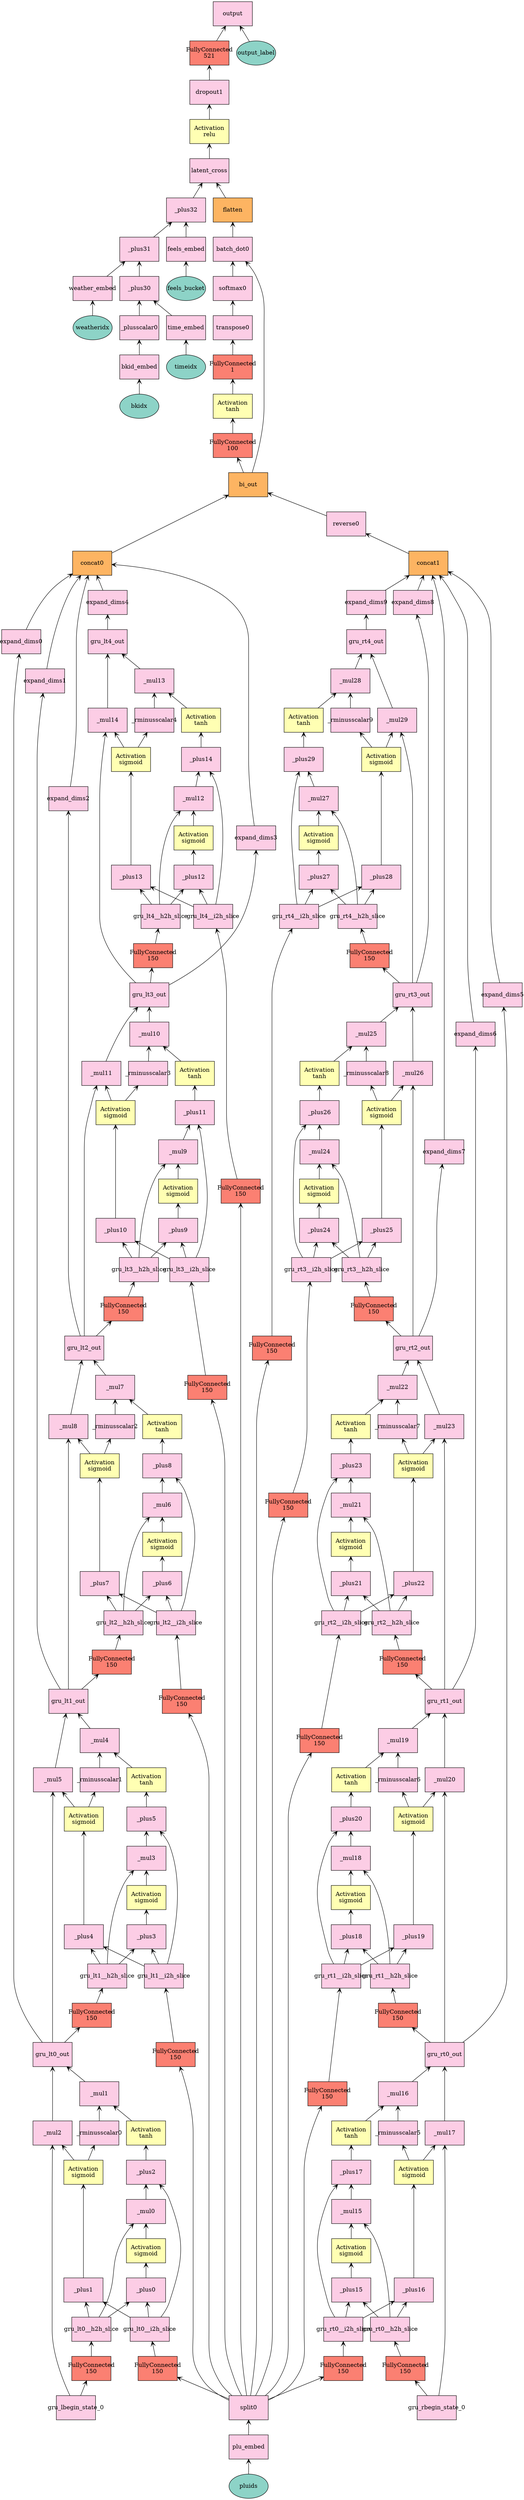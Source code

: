digraph bi_self_atteion_rec {
	bkidx [label=bkidx fillcolor="#8dd3c7" fixedsize=true height=0.8034 shape=oval style=filled width=1.3]
	bkid_embed [label=bkid_embed fillcolor="#fccde5" fixedsize=true height=0.8034 shape=box style=filled width=1.3]
	_plusscalar0 [label=_plusscalar0 fillcolor="#fccde5" fixedsize=true height=0.8034 shape=box style=filled width=1.3]
	timeidx [label=timeidx fillcolor="#8dd3c7" fixedsize=true height=0.8034 shape=oval style=filled width=1.3]
	time_embed [label=time_embed fillcolor="#fccde5" fixedsize=true height=0.8034 shape=box style=filled width=1.3]
	_plus30 [label=_plus30 fillcolor="#fccde5" fixedsize=true height=0.8034 shape=box style=filled width=1.3]
	weatheridx [label=weatheridx fillcolor="#8dd3c7" fixedsize=true height=0.8034 shape=oval style=filled width=1.3]
	weather_embed [label=weather_embed fillcolor="#fccde5" fixedsize=true height=0.8034 shape=box style=filled width=1.3]
	_plus31 [label=_plus31 fillcolor="#fccde5" fixedsize=true height=0.8034 shape=box style=filled width=1.3]
	feels_bucket [label=feels_bucket fillcolor="#8dd3c7" fixedsize=true height=0.8034 shape=oval style=filled width=1.3]
	feels_embed [label=feels_embed fillcolor="#fccde5" fixedsize=true height=0.8034 shape=box style=filled width=1.3]
	_plus32 [label=_plus32 fillcolor="#fccde5" fixedsize=true height=0.8034 shape=box style=filled width=1.3]
	pluids [label=pluids fillcolor="#8dd3c7" fixedsize=true height=0.8034 shape=oval style=filled width=1.3]
	plu_embed [label=plu_embed fillcolor="#fccde5" fixedsize=true height=0.8034 shape=box style=filled width=1.3]
	split0 [label=split0 fillcolor="#fccde5" fixedsize=true height=0.8034 shape=box style=filled width=1.3]
	gru_lt0__i2h [label="FullyConnected
150" fillcolor="#fb8072" fixedsize=true height=0.8034 shape=box style=filled width=1.3]
	gru_lt0__i2h_slice [label=gru_lt0__i2h_slice fillcolor="#fccde5" fixedsize=true height=0.8034 shape=box style=filled width=1.3]
	gru_lbegin_state_0 [label=gru_lbegin_state_0 fillcolor="#fccde5" fixedsize=true height=0.8034 shape=box style=filled width=1.3]
	gru_lt0__h2h [label="FullyConnected
150" fillcolor="#fb8072" fixedsize=true height=0.8034 shape=box style=filled width=1.3]
	gru_lt0__h2h_slice [label=gru_lt0__h2h_slice fillcolor="#fccde5" fixedsize=true height=0.8034 shape=box style=filled width=1.3]
	_plus1 [label=_plus1 fillcolor="#fccde5" fixedsize=true height=0.8034 shape=box style=filled width=1.3]
	gru_lt0__z_act [label="Activation
sigmoid" fillcolor="#ffffb3" fixedsize=true height=0.8034 shape=box style=filled width=1.3]
	_rminusscalar0 [label=_rminusscalar0 fillcolor="#fccde5" fixedsize=true height=0.8034 shape=box style=filled width=1.3]
	_plus0 [label=_plus0 fillcolor="#fccde5" fixedsize=true height=0.8034 shape=box style=filled width=1.3]
	gru_lt0__r_act [label="Activation
sigmoid" fillcolor="#ffffb3" fixedsize=true height=0.8034 shape=box style=filled width=1.3]
	_mul0 [label=_mul0 fillcolor="#fccde5" fixedsize=true height=0.8034 shape=box style=filled width=1.3]
	_plus2 [label=_plus2 fillcolor="#fccde5" fixedsize=true height=0.8034 shape=box style=filled width=1.3]
	gru_lt0__h_act [label="Activation
tanh" fillcolor="#ffffb3" fixedsize=true height=0.8034 shape=box style=filled width=1.3]
	_mul1 [label=_mul1 fillcolor="#fccde5" fixedsize=true height=0.8034 shape=box style=filled width=1.3]
	_mul2 [label=_mul2 fillcolor="#fccde5" fixedsize=true height=0.8034 shape=box style=filled width=1.3]
	gru_lt0_out [label=gru_lt0_out fillcolor="#fccde5" fixedsize=true height=0.8034 shape=box style=filled width=1.3]
	expand_dims0 [label=expand_dims0 fillcolor="#fccde5" fixedsize=true height=0.8034 shape=box style=filled width=1.3]
	gru_lt1__i2h [label="FullyConnected
150" fillcolor="#fb8072" fixedsize=true height=0.8034 shape=box style=filled width=1.3]
	gru_lt1__i2h_slice [label=gru_lt1__i2h_slice fillcolor="#fccde5" fixedsize=true height=0.8034 shape=box style=filled width=1.3]
	gru_lt1__h2h [label="FullyConnected
150" fillcolor="#fb8072" fixedsize=true height=0.8034 shape=box style=filled width=1.3]
	gru_lt1__h2h_slice [label=gru_lt1__h2h_slice fillcolor="#fccde5" fixedsize=true height=0.8034 shape=box style=filled width=1.3]
	_plus4 [label=_plus4 fillcolor="#fccde5" fixedsize=true height=0.8034 shape=box style=filled width=1.3]
	gru_lt1__z_act [label="Activation
sigmoid" fillcolor="#ffffb3" fixedsize=true height=0.8034 shape=box style=filled width=1.3]
	_rminusscalar1 [label=_rminusscalar1 fillcolor="#fccde5" fixedsize=true height=0.8034 shape=box style=filled width=1.3]
	_plus3 [label=_plus3 fillcolor="#fccde5" fixedsize=true height=0.8034 shape=box style=filled width=1.3]
	gru_lt1__r_act [label="Activation
sigmoid" fillcolor="#ffffb3" fixedsize=true height=0.8034 shape=box style=filled width=1.3]
	_mul3 [label=_mul3 fillcolor="#fccde5" fixedsize=true height=0.8034 shape=box style=filled width=1.3]
	_plus5 [label=_plus5 fillcolor="#fccde5" fixedsize=true height=0.8034 shape=box style=filled width=1.3]
	gru_lt1__h_act [label="Activation
tanh" fillcolor="#ffffb3" fixedsize=true height=0.8034 shape=box style=filled width=1.3]
	_mul4 [label=_mul4 fillcolor="#fccde5" fixedsize=true height=0.8034 shape=box style=filled width=1.3]
	_mul5 [label=_mul5 fillcolor="#fccde5" fixedsize=true height=0.8034 shape=box style=filled width=1.3]
	gru_lt1_out [label=gru_lt1_out fillcolor="#fccde5" fixedsize=true height=0.8034 shape=box style=filled width=1.3]
	expand_dims1 [label=expand_dims1 fillcolor="#fccde5" fixedsize=true height=0.8034 shape=box style=filled width=1.3]
	gru_lt2__i2h [label="FullyConnected
150" fillcolor="#fb8072" fixedsize=true height=0.8034 shape=box style=filled width=1.3]
	gru_lt2__i2h_slice [label=gru_lt2__i2h_slice fillcolor="#fccde5" fixedsize=true height=0.8034 shape=box style=filled width=1.3]
	gru_lt2__h2h [label="FullyConnected
150" fillcolor="#fb8072" fixedsize=true height=0.8034 shape=box style=filled width=1.3]
	gru_lt2__h2h_slice [label=gru_lt2__h2h_slice fillcolor="#fccde5" fixedsize=true height=0.8034 shape=box style=filled width=1.3]
	_plus7 [label=_plus7 fillcolor="#fccde5" fixedsize=true height=0.8034 shape=box style=filled width=1.3]
	gru_lt2__z_act [label="Activation
sigmoid" fillcolor="#ffffb3" fixedsize=true height=0.8034 shape=box style=filled width=1.3]
	_rminusscalar2 [label=_rminusscalar2 fillcolor="#fccde5" fixedsize=true height=0.8034 shape=box style=filled width=1.3]
	_plus6 [label=_plus6 fillcolor="#fccde5" fixedsize=true height=0.8034 shape=box style=filled width=1.3]
	gru_lt2__r_act [label="Activation
sigmoid" fillcolor="#ffffb3" fixedsize=true height=0.8034 shape=box style=filled width=1.3]
	_mul6 [label=_mul6 fillcolor="#fccde5" fixedsize=true height=0.8034 shape=box style=filled width=1.3]
	_plus8 [label=_plus8 fillcolor="#fccde5" fixedsize=true height=0.8034 shape=box style=filled width=1.3]
	gru_lt2__h_act [label="Activation
tanh" fillcolor="#ffffb3" fixedsize=true height=0.8034 shape=box style=filled width=1.3]
	_mul7 [label=_mul7 fillcolor="#fccde5" fixedsize=true height=0.8034 shape=box style=filled width=1.3]
	_mul8 [label=_mul8 fillcolor="#fccde5" fixedsize=true height=0.8034 shape=box style=filled width=1.3]
	gru_lt2_out [label=gru_lt2_out fillcolor="#fccde5" fixedsize=true height=0.8034 shape=box style=filled width=1.3]
	expand_dims2 [label=expand_dims2 fillcolor="#fccde5" fixedsize=true height=0.8034 shape=box style=filled width=1.3]
	gru_lt3__i2h [label="FullyConnected
150" fillcolor="#fb8072" fixedsize=true height=0.8034 shape=box style=filled width=1.3]
	gru_lt3__i2h_slice [label=gru_lt3__i2h_slice fillcolor="#fccde5" fixedsize=true height=0.8034 shape=box style=filled width=1.3]
	gru_lt3__h2h [label="FullyConnected
150" fillcolor="#fb8072" fixedsize=true height=0.8034 shape=box style=filled width=1.3]
	gru_lt3__h2h_slice [label=gru_lt3__h2h_slice fillcolor="#fccde5" fixedsize=true height=0.8034 shape=box style=filled width=1.3]
	_plus10 [label=_plus10 fillcolor="#fccde5" fixedsize=true height=0.8034 shape=box style=filled width=1.3]
	gru_lt3__z_act [label="Activation
sigmoid" fillcolor="#ffffb3" fixedsize=true height=0.8034 shape=box style=filled width=1.3]
	_rminusscalar3 [label=_rminusscalar3 fillcolor="#fccde5" fixedsize=true height=0.8034 shape=box style=filled width=1.3]
	_plus9 [label=_plus9 fillcolor="#fccde5" fixedsize=true height=0.8034 shape=box style=filled width=1.3]
	gru_lt3__r_act [label="Activation
sigmoid" fillcolor="#ffffb3" fixedsize=true height=0.8034 shape=box style=filled width=1.3]
	_mul9 [label=_mul9 fillcolor="#fccde5" fixedsize=true height=0.8034 shape=box style=filled width=1.3]
	_plus11 [label=_plus11 fillcolor="#fccde5" fixedsize=true height=0.8034 shape=box style=filled width=1.3]
	gru_lt3__h_act [label="Activation
tanh" fillcolor="#ffffb3" fixedsize=true height=0.8034 shape=box style=filled width=1.3]
	_mul10 [label=_mul10 fillcolor="#fccde5" fixedsize=true height=0.8034 shape=box style=filled width=1.3]
	_mul11 [label=_mul11 fillcolor="#fccde5" fixedsize=true height=0.8034 shape=box style=filled width=1.3]
	gru_lt3_out [label=gru_lt3_out fillcolor="#fccde5" fixedsize=true height=0.8034 shape=box style=filled width=1.3]
	expand_dims3 [label=expand_dims3 fillcolor="#fccde5" fixedsize=true height=0.8034 shape=box style=filled width=1.3]
	gru_lt4__i2h [label="FullyConnected
150" fillcolor="#fb8072" fixedsize=true height=0.8034 shape=box style=filled width=1.3]
	gru_lt4__i2h_slice [label=gru_lt4__i2h_slice fillcolor="#fccde5" fixedsize=true height=0.8034 shape=box style=filled width=1.3]
	gru_lt4__h2h [label="FullyConnected
150" fillcolor="#fb8072" fixedsize=true height=0.8034 shape=box style=filled width=1.3]
	gru_lt4__h2h_slice [label=gru_lt4__h2h_slice fillcolor="#fccde5" fixedsize=true height=0.8034 shape=box style=filled width=1.3]
	_plus13 [label=_plus13 fillcolor="#fccde5" fixedsize=true height=0.8034 shape=box style=filled width=1.3]
	gru_lt4__z_act [label="Activation
sigmoid" fillcolor="#ffffb3" fixedsize=true height=0.8034 shape=box style=filled width=1.3]
	_rminusscalar4 [label=_rminusscalar4 fillcolor="#fccde5" fixedsize=true height=0.8034 shape=box style=filled width=1.3]
	_plus12 [label=_plus12 fillcolor="#fccde5" fixedsize=true height=0.8034 shape=box style=filled width=1.3]
	gru_lt4__r_act [label="Activation
sigmoid" fillcolor="#ffffb3" fixedsize=true height=0.8034 shape=box style=filled width=1.3]
	_mul12 [label=_mul12 fillcolor="#fccde5" fixedsize=true height=0.8034 shape=box style=filled width=1.3]
	_plus14 [label=_plus14 fillcolor="#fccde5" fixedsize=true height=0.8034 shape=box style=filled width=1.3]
	gru_lt4__h_act [label="Activation
tanh" fillcolor="#ffffb3" fixedsize=true height=0.8034 shape=box style=filled width=1.3]
	_mul13 [label=_mul13 fillcolor="#fccde5" fixedsize=true height=0.8034 shape=box style=filled width=1.3]
	_mul14 [label=_mul14 fillcolor="#fccde5" fixedsize=true height=0.8034 shape=box style=filled width=1.3]
	gru_lt4_out [label=gru_lt4_out fillcolor="#fccde5" fixedsize=true height=0.8034 shape=box style=filled width=1.3]
	expand_dims4 [label=expand_dims4 fillcolor="#fccde5" fixedsize=true height=0.8034 shape=box style=filled width=1.3]
	concat0 [label=concat0 fillcolor="#fdb462" fixedsize=true height=0.8034 shape=box style=filled width=1.3]
	gru_rt0__i2h [label="FullyConnected
150" fillcolor="#fb8072" fixedsize=true height=0.8034 shape=box style=filled width=1.3]
	gru_rt0__i2h_slice [label=gru_rt0__i2h_slice fillcolor="#fccde5" fixedsize=true height=0.8034 shape=box style=filled width=1.3]
	gru_rbegin_state_0 [label=gru_rbegin_state_0 fillcolor="#fccde5" fixedsize=true height=0.8034 shape=box style=filled width=1.3]
	gru_rt0__h2h [label="FullyConnected
150" fillcolor="#fb8072" fixedsize=true height=0.8034 shape=box style=filled width=1.3]
	gru_rt0__h2h_slice [label=gru_rt0__h2h_slice fillcolor="#fccde5" fixedsize=true height=0.8034 shape=box style=filled width=1.3]
	_plus16 [label=_plus16 fillcolor="#fccde5" fixedsize=true height=0.8034 shape=box style=filled width=1.3]
	gru_rt0__z_act [label="Activation
sigmoid" fillcolor="#ffffb3" fixedsize=true height=0.8034 shape=box style=filled width=1.3]
	_rminusscalar5 [label=_rminusscalar5 fillcolor="#fccde5" fixedsize=true height=0.8034 shape=box style=filled width=1.3]
	_plus15 [label=_plus15 fillcolor="#fccde5" fixedsize=true height=0.8034 shape=box style=filled width=1.3]
	gru_rt0__r_act [label="Activation
sigmoid" fillcolor="#ffffb3" fixedsize=true height=0.8034 shape=box style=filled width=1.3]
	_mul15 [label=_mul15 fillcolor="#fccde5" fixedsize=true height=0.8034 shape=box style=filled width=1.3]
	_plus17 [label=_plus17 fillcolor="#fccde5" fixedsize=true height=0.8034 shape=box style=filled width=1.3]
	gru_rt0__h_act [label="Activation
tanh" fillcolor="#ffffb3" fixedsize=true height=0.8034 shape=box style=filled width=1.3]
	_mul16 [label=_mul16 fillcolor="#fccde5" fixedsize=true height=0.8034 shape=box style=filled width=1.3]
	_mul17 [label=_mul17 fillcolor="#fccde5" fixedsize=true height=0.8034 shape=box style=filled width=1.3]
	gru_rt0_out [label=gru_rt0_out fillcolor="#fccde5" fixedsize=true height=0.8034 shape=box style=filled width=1.3]
	expand_dims5 [label=expand_dims5 fillcolor="#fccde5" fixedsize=true height=0.8034 shape=box style=filled width=1.3]
	gru_rt1__i2h [label="FullyConnected
150" fillcolor="#fb8072" fixedsize=true height=0.8034 shape=box style=filled width=1.3]
	gru_rt1__i2h_slice [label=gru_rt1__i2h_slice fillcolor="#fccde5" fixedsize=true height=0.8034 shape=box style=filled width=1.3]
	gru_rt1__h2h [label="FullyConnected
150" fillcolor="#fb8072" fixedsize=true height=0.8034 shape=box style=filled width=1.3]
	gru_rt1__h2h_slice [label=gru_rt1__h2h_slice fillcolor="#fccde5" fixedsize=true height=0.8034 shape=box style=filled width=1.3]
	_plus19 [label=_plus19 fillcolor="#fccde5" fixedsize=true height=0.8034 shape=box style=filled width=1.3]
	gru_rt1__z_act [label="Activation
sigmoid" fillcolor="#ffffb3" fixedsize=true height=0.8034 shape=box style=filled width=1.3]
	_rminusscalar6 [label=_rminusscalar6 fillcolor="#fccde5" fixedsize=true height=0.8034 shape=box style=filled width=1.3]
	_plus18 [label=_plus18 fillcolor="#fccde5" fixedsize=true height=0.8034 shape=box style=filled width=1.3]
	gru_rt1__r_act [label="Activation
sigmoid" fillcolor="#ffffb3" fixedsize=true height=0.8034 shape=box style=filled width=1.3]
	_mul18 [label=_mul18 fillcolor="#fccde5" fixedsize=true height=0.8034 shape=box style=filled width=1.3]
	_plus20 [label=_plus20 fillcolor="#fccde5" fixedsize=true height=0.8034 shape=box style=filled width=1.3]
	gru_rt1__h_act [label="Activation
tanh" fillcolor="#ffffb3" fixedsize=true height=0.8034 shape=box style=filled width=1.3]
	_mul19 [label=_mul19 fillcolor="#fccde5" fixedsize=true height=0.8034 shape=box style=filled width=1.3]
	_mul20 [label=_mul20 fillcolor="#fccde5" fixedsize=true height=0.8034 shape=box style=filled width=1.3]
	gru_rt1_out [label=gru_rt1_out fillcolor="#fccde5" fixedsize=true height=0.8034 shape=box style=filled width=1.3]
	expand_dims6 [label=expand_dims6 fillcolor="#fccde5" fixedsize=true height=0.8034 shape=box style=filled width=1.3]
	gru_rt2__i2h [label="FullyConnected
150" fillcolor="#fb8072" fixedsize=true height=0.8034 shape=box style=filled width=1.3]
	gru_rt2__i2h_slice [label=gru_rt2__i2h_slice fillcolor="#fccde5" fixedsize=true height=0.8034 shape=box style=filled width=1.3]
	gru_rt2__h2h [label="FullyConnected
150" fillcolor="#fb8072" fixedsize=true height=0.8034 shape=box style=filled width=1.3]
	gru_rt2__h2h_slice [label=gru_rt2__h2h_slice fillcolor="#fccde5" fixedsize=true height=0.8034 shape=box style=filled width=1.3]
	_plus22 [label=_plus22 fillcolor="#fccde5" fixedsize=true height=0.8034 shape=box style=filled width=1.3]
	gru_rt2__z_act [label="Activation
sigmoid" fillcolor="#ffffb3" fixedsize=true height=0.8034 shape=box style=filled width=1.3]
	_rminusscalar7 [label=_rminusscalar7 fillcolor="#fccde5" fixedsize=true height=0.8034 shape=box style=filled width=1.3]
	_plus21 [label=_plus21 fillcolor="#fccde5" fixedsize=true height=0.8034 shape=box style=filled width=1.3]
	gru_rt2__r_act [label="Activation
sigmoid" fillcolor="#ffffb3" fixedsize=true height=0.8034 shape=box style=filled width=1.3]
	_mul21 [label=_mul21 fillcolor="#fccde5" fixedsize=true height=0.8034 shape=box style=filled width=1.3]
	_plus23 [label=_plus23 fillcolor="#fccde5" fixedsize=true height=0.8034 shape=box style=filled width=1.3]
	gru_rt2__h_act [label="Activation
tanh" fillcolor="#ffffb3" fixedsize=true height=0.8034 shape=box style=filled width=1.3]
	_mul22 [label=_mul22 fillcolor="#fccde5" fixedsize=true height=0.8034 shape=box style=filled width=1.3]
	_mul23 [label=_mul23 fillcolor="#fccde5" fixedsize=true height=0.8034 shape=box style=filled width=1.3]
	gru_rt2_out [label=gru_rt2_out fillcolor="#fccde5" fixedsize=true height=0.8034 shape=box style=filled width=1.3]
	expand_dims7 [label=expand_dims7 fillcolor="#fccde5" fixedsize=true height=0.8034 shape=box style=filled width=1.3]
	gru_rt3__i2h [label="FullyConnected
150" fillcolor="#fb8072" fixedsize=true height=0.8034 shape=box style=filled width=1.3]
	gru_rt3__i2h_slice [label=gru_rt3__i2h_slice fillcolor="#fccde5" fixedsize=true height=0.8034 shape=box style=filled width=1.3]
	gru_rt3__h2h [label="FullyConnected
150" fillcolor="#fb8072" fixedsize=true height=0.8034 shape=box style=filled width=1.3]
	gru_rt3__h2h_slice [label=gru_rt3__h2h_slice fillcolor="#fccde5" fixedsize=true height=0.8034 shape=box style=filled width=1.3]
	_plus25 [label=_plus25 fillcolor="#fccde5" fixedsize=true height=0.8034 shape=box style=filled width=1.3]
	gru_rt3__z_act [label="Activation
sigmoid" fillcolor="#ffffb3" fixedsize=true height=0.8034 shape=box style=filled width=1.3]
	_rminusscalar8 [label=_rminusscalar8 fillcolor="#fccde5" fixedsize=true height=0.8034 shape=box style=filled width=1.3]
	_plus24 [label=_plus24 fillcolor="#fccde5" fixedsize=true height=0.8034 shape=box style=filled width=1.3]
	gru_rt3__r_act [label="Activation
sigmoid" fillcolor="#ffffb3" fixedsize=true height=0.8034 shape=box style=filled width=1.3]
	_mul24 [label=_mul24 fillcolor="#fccde5" fixedsize=true height=0.8034 shape=box style=filled width=1.3]
	_plus26 [label=_plus26 fillcolor="#fccde5" fixedsize=true height=0.8034 shape=box style=filled width=1.3]
	gru_rt3__h_act [label="Activation
tanh" fillcolor="#ffffb3" fixedsize=true height=0.8034 shape=box style=filled width=1.3]
	_mul25 [label=_mul25 fillcolor="#fccde5" fixedsize=true height=0.8034 shape=box style=filled width=1.3]
	_mul26 [label=_mul26 fillcolor="#fccde5" fixedsize=true height=0.8034 shape=box style=filled width=1.3]
	gru_rt3_out [label=gru_rt3_out fillcolor="#fccde5" fixedsize=true height=0.8034 shape=box style=filled width=1.3]
	expand_dims8 [label=expand_dims8 fillcolor="#fccde5" fixedsize=true height=0.8034 shape=box style=filled width=1.3]
	gru_rt4__i2h [label="FullyConnected
150" fillcolor="#fb8072" fixedsize=true height=0.8034 shape=box style=filled width=1.3]
	gru_rt4__i2h_slice [label=gru_rt4__i2h_slice fillcolor="#fccde5" fixedsize=true height=0.8034 shape=box style=filled width=1.3]
	gru_rt4__h2h [label="FullyConnected
150" fillcolor="#fb8072" fixedsize=true height=0.8034 shape=box style=filled width=1.3]
	gru_rt4__h2h_slice [label=gru_rt4__h2h_slice fillcolor="#fccde5" fixedsize=true height=0.8034 shape=box style=filled width=1.3]
	_plus28 [label=_plus28 fillcolor="#fccde5" fixedsize=true height=0.8034 shape=box style=filled width=1.3]
	gru_rt4__z_act [label="Activation
sigmoid" fillcolor="#ffffb3" fixedsize=true height=0.8034 shape=box style=filled width=1.3]
	_rminusscalar9 [label=_rminusscalar9 fillcolor="#fccde5" fixedsize=true height=0.8034 shape=box style=filled width=1.3]
	_plus27 [label=_plus27 fillcolor="#fccde5" fixedsize=true height=0.8034 shape=box style=filled width=1.3]
	gru_rt4__r_act [label="Activation
sigmoid" fillcolor="#ffffb3" fixedsize=true height=0.8034 shape=box style=filled width=1.3]
	_mul27 [label=_mul27 fillcolor="#fccde5" fixedsize=true height=0.8034 shape=box style=filled width=1.3]
	_plus29 [label=_plus29 fillcolor="#fccde5" fixedsize=true height=0.8034 shape=box style=filled width=1.3]
	gru_rt4__h_act [label="Activation
tanh" fillcolor="#ffffb3" fixedsize=true height=0.8034 shape=box style=filled width=1.3]
	_mul28 [label=_mul28 fillcolor="#fccde5" fixedsize=true height=0.8034 shape=box style=filled width=1.3]
	_mul29 [label=_mul29 fillcolor="#fccde5" fixedsize=true height=0.8034 shape=box style=filled width=1.3]
	gru_rt4_out [label=gru_rt4_out fillcolor="#fccde5" fixedsize=true height=0.8034 shape=box style=filled width=1.3]
	expand_dims9 [label=expand_dims9 fillcolor="#fccde5" fixedsize=true height=0.8034 shape=box style=filled width=1.3]
	concat1 [label=concat1 fillcolor="#fdb462" fixedsize=true height=0.8034 shape=box style=filled width=1.3]
	reverse0 [label=reverse0 fillcolor="#fccde5" fixedsize=true height=0.8034 shape=box style=filled width=1.3]
	bi_out [label=bi_out fillcolor="#fdb462" fixedsize=true height=0.8034 shape=box style=filled width=1.3]
	selfattention0_dense0_fwd [label="FullyConnected
100" fillcolor="#fb8072" fixedsize=true height=0.8034 shape=box style=filled width=1.3]
	selfattention0_dense0_tanh_fwd [label="Activation
tanh" fillcolor="#ffffb3" fixedsize=true height=0.8034 shape=box style=filled width=1.3]
	selfattention0_dense1_fwd [label="FullyConnected
1" fillcolor="#fb8072" fixedsize=true height=0.8034 shape=box style=filled width=1.3]
	transpose0 [label=transpose0 fillcolor="#fccde5" fixedsize=true height=0.8034 shape=box style=filled width=1.3]
	softmax0 [label=softmax0 fillcolor="#fccde5" fixedsize=true height=0.8034 shape=box style=filled width=1.3]
	batch_dot0 [label=batch_dot0 fillcolor="#fccde5" fixedsize=true height=0.8034 shape=box style=filled width=1.3]
	flatten [label=flatten fillcolor="#fdb462" fixedsize=true height=0.8034 shape=box style=filled width=1.3]
	latent_cross [label=latent_cross fillcolor="#fccde5" fixedsize=true height=0.8034 shape=box style=filled width=1.3]
	relu1 [label="Activation
relu" fillcolor="#ffffb3" fixedsize=true height=0.8034 shape=box style=filled width=1.3]
	dropout1 [label=dropout1 fillcolor="#fccde5" fixedsize=true height=0.8034 shape=box style=filled width=1.3]
	fc1 [label="FullyConnected
521" fillcolor="#fb8072" fixedsize=true height=0.8034 shape=box style=filled width=1.3]
	output_label [label=output_label fillcolor="#8dd3c7" fixedsize=true height=0.8034 shape=oval style=filled width=1.3]
	output [label=output fillcolor="#fccde5" fixedsize=true height=0.8034 shape=box style=filled width=1.3]
	bkid_embed -> bkidx [label="" arrowtail=open dir=back]
	_plusscalar0 -> bkid_embed [label="" arrowtail=open dir=back]
	time_embed -> timeidx [label="" arrowtail=open dir=back]
	_plus30 -> _plusscalar0 [label="" arrowtail=open dir=back]
	_plus30 -> time_embed [label="" arrowtail=open dir=back]
	weather_embed -> weatheridx [label="" arrowtail=open dir=back]
	_plus31 -> _plus30 [label="" arrowtail=open dir=back]
	_plus31 -> weather_embed [label="" arrowtail=open dir=back]
	feels_embed -> feels_bucket [label="" arrowtail=open dir=back]
	_plus32 -> _plus31 [label="" arrowtail=open dir=back]
	_plus32 -> feels_embed [label="" arrowtail=open dir=back]
	plu_embed -> pluids [label="" arrowtail=open dir=back]
	split0 -> plu_embed [label="" arrowtail=open dir=back]
	gru_lt0__i2h -> split0 [label="" arrowtail=open dir=back]
	gru_lt0__i2h_slice -> gru_lt0__i2h [label="" arrowtail=open dir=back]
	gru_lt0__h2h -> gru_lbegin_state_0 [label="" arrowtail=open dir=back]
	gru_lt0__h2h_slice -> gru_lt0__h2h [label="" arrowtail=open dir=back]
	_plus1 -> gru_lt0__i2h_slice [label="" arrowtail=open dir=back]
	_plus1 -> gru_lt0__h2h_slice [label="" arrowtail=open dir=back]
	gru_lt0__z_act -> _plus1 [label="" arrowtail=open dir=back]
	_rminusscalar0 -> gru_lt0__z_act [label="" arrowtail=open dir=back]
	_plus0 -> gru_lt0__i2h_slice [label="" arrowtail=open dir=back]
	_plus0 -> gru_lt0__h2h_slice [label="" arrowtail=open dir=back]
	gru_lt0__r_act -> _plus0 [label="" arrowtail=open dir=back]
	_mul0 -> gru_lt0__r_act [label="" arrowtail=open dir=back]
	_mul0 -> gru_lt0__h2h_slice [label="" arrowtail=open dir=back]
	_plus2 -> gru_lt0__i2h_slice [label="" arrowtail=open dir=back]
	_plus2 -> _mul0 [label="" arrowtail=open dir=back]
	gru_lt0__h_act -> _plus2 [label="" arrowtail=open dir=back]
	_mul1 -> _rminusscalar0 [label="" arrowtail=open dir=back]
	_mul1 -> gru_lt0__h_act [label="" arrowtail=open dir=back]
	_mul2 -> gru_lt0__z_act [label="" arrowtail=open dir=back]
	_mul2 -> gru_lbegin_state_0 [label="" arrowtail=open dir=back]
	gru_lt0_out -> _mul1 [label="" arrowtail=open dir=back]
	gru_lt0_out -> _mul2 [label="" arrowtail=open dir=back]
	expand_dims0 -> gru_lt0_out [label="" arrowtail=open dir=back]
	gru_lt1__i2h -> split0 [label="" arrowtail=open dir=back]
	gru_lt1__i2h_slice -> gru_lt1__i2h [label="" arrowtail=open dir=back]
	gru_lt1__h2h -> gru_lt0_out [label="" arrowtail=open dir=back]
	gru_lt1__h2h_slice -> gru_lt1__h2h [label="" arrowtail=open dir=back]
	_plus4 -> gru_lt1__i2h_slice [label="" arrowtail=open dir=back]
	_plus4 -> gru_lt1__h2h_slice [label="" arrowtail=open dir=back]
	gru_lt1__z_act -> _plus4 [label="" arrowtail=open dir=back]
	_rminusscalar1 -> gru_lt1__z_act [label="" arrowtail=open dir=back]
	_plus3 -> gru_lt1__i2h_slice [label="" arrowtail=open dir=back]
	_plus3 -> gru_lt1__h2h_slice [label="" arrowtail=open dir=back]
	gru_lt1__r_act -> _plus3 [label="" arrowtail=open dir=back]
	_mul3 -> gru_lt1__r_act [label="" arrowtail=open dir=back]
	_mul3 -> gru_lt1__h2h_slice [label="" arrowtail=open dir=back]
	_plus5 -> gru_lt1__i2h_slice [label="" arrowtail=open dir=back]
	_plus5 -> _mul3 [label="" arrowtail=open dir=back]
	gru_lt1__h_act -> _plus5 [label="" arrowtail=open dir=back]
	_mul4 -> _rminusscalar1 [label="" arrowtail=open dir=back]
	_mul4 -> gru_lt1__h_act [label="" arrowtail=open dir=back]
	_mul5 -> gru_lt1__z_act [label="" arrowtail=open dir=back]
	_mul5 -> gru_lt0_out [label="" arrowtail=open dir=back]
	gru_lt1_out -> _mul4 [label="" arrowtail=open dir=back]
	gru_lt1_out -> _mul5 [label="" arrowtail=open dir=back]
	expand_dims1 -> gru_lt1_out [label="" arrowtail=open dir=back]
	gru_lt2__i2h -> split0 [label="" arrowtail=open dir=back]
	gru_lt2__i2h_slice -> gru_lt2__i2h [label="" arrowtail=open dir=back]
	gru_lt2__h2h -> gru_lt1_out [label="" arrowtail=open dir=back]
	gru_lt2__h2h_slice -> gru_lt2__h2h [label="" arrowtail=open dir=back]
	_plus7 -> gru_lt2__i2h_slice [label="" arrowtail=open dir=back]
	_plus7 -> gru_lt2__h2h_slice [label="" arrowtail=open dir=back]
	gru_lt2__z_act -> _plus7 [label="" arrowtail=open dir=back]
	_rminusscalar2 -> gru_lt2__z_act [label="" arrowtail=open dir=back]
	_plus6 -> gru_lt2__i2h_slice [label="" arrowtail=open dir=back]
	_plus6 -> gru_lt2__h2h_slice [label="" arrowtail=open dir=back]
	gru_lt2__r_act -> _plus6 [label="" arrowtail=open dir=back]
	_mul6 -> gru_lt2__r_act [label="" arrowtail=open dir=back]
	_mul6 -> gru_lt2__h2h_slice [label="" arrowtail=open dir=back]
	_plus8 -> gru_lt2__i2h_slice [label="" arrowtail=open dir=back]
	_plus8 -> _mul6 [label="" arrowtail=open dir=back]
	gru_lt2__h_act -> _plus8 [label="" arrowtail=open dir=back]
	_mul7 -> _rminusscalar2 [label="" arrowtail=open dir=back]
	_mul7 -> gru_lt2__h_act [label="" arrowtail=open dir=back]
	_mul8 -> gru_lt2__z_act [label="" arrowtail=open dir=back]
	_mul8 -> gru_lt1_out [label="" arrowtail=open dir=back]
	gru_lt2_out -> _mul7 [label="" arrowtail=open dir=back]
	gru_lt2_out -> _mul8 [label="" arrowtail=open dir=back]
	expand_dims2 -> gru_lt2_out [label="" arrowtail=open dir=back]
	gru_lt3__i2h -> split0 [label="" arrowtail=open dir=back]
	gru_lt3__i2h_slice -> gru_lt3__i2h [label="" arrowtail=open dir=back]
	gru_lt3__h2h -> gru_lt2_out [label="" arrowtail=open dir=back]
	gru_lt3__h2h_slice -> gru_lt3__h2h [label="" arrowtail=open dir=back]
	_plus10 -> gru_lt3__i2h_slice [label="" arrowtail=open dir=back]
	_plus10 -> gru_lt3__h2h_slice [label="" arrowtail=open dir=back]
	gru_lt3__z_act -> _plus10 [label="" arrowtail=open dir=back]
	_rminusscalar3 -> gru_lt3__z_act [label="" arrowtail=open dir=back]
	_plus9 -> gru_lt3__i2h_slice [label="" arrowtail=open dir=back]
	_plus9 -> gru_lt3__h2h_slice [label="" arrowtail=open dir=back]
	gru_lt3__r_act -> _plus9 [label="" arrowtail=open dir=back]
	_mul9 -> gru_lt3__r_act [label="" arrowtail=open dir=back]
	_mul9 -> gru_lt3__h2h_slice [label="" arrowtail=open dir=back]
	_plus11 -> gru_lt3__i2h_slice [label="" arrowtail=open dir=back]
	_plus11 -> _mul9 [label="" arrowtail=open dir=back]
	gru_lt3__h_act -> _plus11 [label="" arrowtail=open dir=back]
	_mul10 -> _rminusscalar3 [label="" arrowtail=open dir=back]
	_mul10 -> gru_lt3__h_act [label="" arrowtail=open dir=back]
	_mul11 -> gru_lt3__z_act [label="" arrowtail=open dir=back]
	_mul11 -> gru_lt2_out [label="" arrowtail=open dir=back]
	gru_lt3_out -> _mul10 [label="" arrowtail=open dir=back]
	gru_lt3_out -> _mul11 [label="" arrowtail=open dir=back]
	expand_dims3 -> gru_lt3_out [label="" arrowtail=open dir=back]
	gru_lt4__i2h -> split0 [label="" arrowtail=open dir=back]
	gru_lt4__i2h_slice -> gru_lt4__i2h [label="" arrowtail=open dir=back]
	gru_lt4__h2h -> gru_lt3_out [label="" arrowtail=open dir=back]
	gru_lt4__h2h_slice -> gru_lt4__h2h [label="" arrowtail=open dir=back]
	_plus13 -> gru_lt4__i2h_slice [label="" arrowtail=open dir=back]
	_plus13 -> gru_lt4__h2h_slice [label="" arrowtail=open dir=back]
	gru_lt4__z_act -> _plus13 [label="" arrowtail=open dir=back]
	_rminusscalar4 -> gru_lt4__z_act [label="" arrowtail=open dir=back]
	_plus12 -> gru_lt4__i2h_slice [label="" arrowtail=open dir=back]
	_plus12 -> gru_lt4__h2h_slice [label="" arrowtail=open dir=back]
	gru_lt4__r_act -> _plus12 [label="" arrowtail=open dir=back]
	_mul12 -> gru_lt4__r_act [label="" arrowtail=open dir=back]
	_mul12 -> gru_lt4__h2h_slice [label="" arrowtail=open dir=back]
	_plus14 -> gru_lt4__i2h_slice [label="" arrowtail=open dir=back]
	_plus14 -> _mul12 [label="" arrowtail=open dir=back]
	gru_lt4__h_act -> _plus14 [label="" arrowtail=open dir=back]
	_mul13 -> _rminusscalar4 [label="" arrowtail=open dir=back]
	_mul13 -> gru_lt4__h_act [label="" arrowtail=open dir=back]
	_mul14 -> gru_lt4__z_act [label="" arrowtail=open dir=back]
	_mul14 -> gru_lt3_out [label="" arrowtail=open dir=back]
	gru_lt4_out -> _mul13 [label="" arrowtail=open dir=back]
	gru_lt4_out -> _mul14 [label="" arrowtail=open dir=back]
	expand_dims4 -> gru_lt4_out [label="" arrowtail=open dir=back]
	concat0 -> expand_dims0 [label="" arrowtail=open dir=back]
	concat0 -> expand_dims1 [label="" arrowtail=open dir=back]
	concat0 -> expand_dims2 [label="" arrowtail=open dir=back]
	concat0 -> expand_dims3 [label="" arrowtail=open dir=back]
	concat0 -> expand_dims4 [label="" arrowtail=open dir=back]
	gru_rt0__i2h -> split0 [label="" arrowtail=open dir=back]
	gru_rt0__i2h_slice -> gru_rt0__i2h [label="" arrowtail=open dir=back]
	gru_rt0__h2h -> gru_rbegin_state_0 [label="" arrowtail=open dir=back]
	gru_rt0__h2h_slice -> gru_rt0__h2h [label="" arrowtail=open dir=back]
	_plus16 -> gru_rt0__i2h_slice [label="" arrowtail=open dir=back]
	_plus16 -> gru_rt0__h2h_slice [label="" arrowtail=open dir=back]
	gru_rt0__z_act -> _plus16 [label="" arrowtail=open dir=back]
	_rminusscalar5 -> gru_rt0__z_act [label="" arrowtail=open dir=back]
	_plus15 -> gru_rt0__i2h_slice [label="" arrowtail=open dir=back]
	_plus15 -> gru_rt0__h2h_slice [label="" arrowtail=open dir=back]
	gru_rt0__r_act -> _plus15 [label="" arrowtail=open dir=back]
	_mul15 -> gru_rt0__r_act [label="" arrowtail=open dir=back]
	_mul15 -> gru_rt0__h2h_slice [label="" arrowtail=open dir=back]
	_plus17 -> gru_rt0__i2h_slice [label="" arrowtail=open dir=back]
	_plus17 -> _mul15 [label="" arrowtail=open dir=back]
	gru_rt0__h_act -> _plus17 [label="" arrowtail=open dir=back]
	_mul16 -> _rminusscalar5 [label="" arrowtail=open dir=back]
	_mul16 -> gru_rt0__h_act [label="" arrowtail=open dir=back]
	_mul17 -> gru_rt0__z_act [label="" arrowtail=open dir=back]
	_mul17 -> gru_rbegin_state_0 [label="" arrowtail=open dir=back]
	gru_rt0_out -> _mul16 [label="" arrowtail=open dir=back]
	gru_rt0_out -> _mul17 [label="" arrowtail=open dir=back]
	expand_dims5 -> gru_rt0_out [label="" arrowtail=open dir=back]
	gru_rt1__i2h -> split0 [label="" arrowtail=open dir=back]
	gru_rt1__i2h_slice -> gru_rt1__i2h [label="" arrowtail=open dir=back]
	gru_rt1__h2h -> gru_rt0_out [label="" arrowtail=open dir=back]
	gru_rt1__h2h_slice -> gru_rt1__h2h [label="" arrowtail=open dir=back]
	_plus19 -> gru_rt1__i2h_slice [label="" arrowtail=open dir=back]
	_plus19 -> gru_rt1__h2h_slice [label="" arrowtail=open dir=back]
	gru_rt1__z_act -> _plus19 [label="" arrowtail=open dir=back]
	_rminusscalar6 -> gru_rt1__z_act [label="" arrowtail=open dir=back]
	_plus18 -> gru_rt1__i2h_slice [label="" arrowtail=open dir=back]
	_plus18 -> gru_rt1__h2h_slice [label="" arrowtail=open dir=back]
	gru_rt1__r_act -> _plus18 [label="" arrowtail=open dir=back]
	_mul18 -> gru_rt1__r_act [label="" arrowtail=open dir=back]
	_mul18 -> gru_rt1__h2h_slice [label="" arrowtail=open dir=back]
	_plus20 -> gru_rt1__i2h_slice [label="" arrowtail=open dir=back]
	_plus20 -> _mul18 [label="" arrowtail=open dir=back]
	gru_rt1__h_act -> _plus20 [label="" arrowtail=open dir=back]
	_mul19 -> _rminusscalar6 [label="" arrowtail=open dir=back]
	_mul19 -> gru_rt1__h_act [label="" arrowtail=open dir=back]
	_mul20 -> gru_rt1__z_act [label="" arrowtail=open dir=back]
	_mul20 -> gru_rt0_out [label="" arrowtail=open dir=back]
	gru_rt1_out -> _mul19 [label="" arrowtail=open dir=back]
	gru_rt1_out -> _mul20 [label="" arrowtail=open dir=back]
	expand_dims6 -> gru_rt1_out [label="" arrowtail=open dir=back]
	gru_rt2__i2h -> split0 [label="" arrowtail=open dir=back]
	gru_rt2__i2h_slice -> gru_rt2__i2h [label="" arrowtail=open dir=back]
	gru_rt2__h2h -> gru_rt1_out [label="" arrowtail=open dir=back]
	gru_rt2__h2h_slice -> gru_rt2__h2h [label="" arrowtail=open dir=back]
	_plus22 -> gru_rt2__i2h_slice [label="" arrowtail=open dir=back]
	_plus22 -> gru_rt2__h2h_slice [label="" arrowtail=open dir=back]
	gru_rt2__z_act -> _plus22 [label="" arrowtail=open dir=back]
	_rminusscalar7 -> gru_rt2__z_act [label="" arrowtail=open dir=back]
	_plus21 -> gru_rt2__i2h_slice [label="" arrowtail=open dir=back]
	_plus21 -> gru_rt2__h2h_slice [label="" arrowtail=open dir=back]
	gru_rt2__r_act -> _plus21 [label="" arrowtail=open dir=back]
	_mul21 -> gru_rt2__r_act [label="" arrowtail=open dir=back]
	_mul21 -> gru_rt2__h2h_slice [label="" arrowtail=open dir=back]
	_plus23 -> gru_rt2__i2h_slice [label="" arrowtail=open dir=back]
	_plus23 -> _mul21 [label="" arrowtail=open dir=back]
	gru_rt2__h_act -> _plus23 [label="" arrowtail=open dir=back]
	_mul22 -> _rminusscalar7 [label="" arrowtail=open dir=back]
	_mul22 -> gru_rt2__h_act [label="" arrowtail=open dir=back]
	_mul23 -> gru_rt2__z_act [label="" arrowtail=open dir=back]
	_mul23 -> gru_rt1_out [label="" arrowtail=open dir=back]
	gru_rt2_out -> _mul22 [label="" arrowtail=open dir=back]
	gru_rt2_out -> _mul23 [label="" arrowtail=open dir=back]
	expand_dims7 -> gru_rt2_out [label="" arrowtail=open dir=back]
	gru_rt3__i2h -> split0 [label="" arrowtail=open dir=back]
	gru_rt3__i2h_slice -> gru_rt3__i2h [label="" arrowtail=open dir=back]
	gru_rt3__h2h -> gru_rt2_out [label="" arrowtail=open dir=back]
	gru_rt3__h2h_slice -> gru_rt3__h2h [label="" arrowtail=open dir=back]
	_plus25 -> gru_rt3__i2h_slice [label="" arrowtail=open dir=back]
	_plus25 -> gru_rt3__h2h_slice [label="" arrowtail=open dir=back]
	gru_rt3__z_act -> _plus25 [label="" arrowtail=open dir=back]
	_rminusscalar8 -> gru_rt3__z_act [label="" arrowtail=open dir=back]
	_plus24 -> gru_rt3__i2h_slice [label="" arrowtail=open dir=back]
	_plus24 -> gru_rt3__h2h_slice [label="" arrowtail=open dir=back]
	gru_rt3__r_act -> _plus24 [label="" arrowtail=open dir=back]
	_mul24 -> gru_rt3__r_act [label="" arrowtail=open dir=back]
	_mul24 -> gru_rt3__h2h_slice [label="" arrowtail=open dir=back]
	_plus26 -> gru_rt3__i2h_slice [label="" arrowtail=open dir=back]
	_plus26 -> _mul24 [label="" arrowtail=open dir=back]
	gru_rt3__h_act -> _plus26 [label="" arrowtail=open dir=back]
	_mul25 -> _rminusscalar8 [label="" arrowtail=open dir=back]
	_mul25 -> gru_rt3__h_act [label="" arrowtail=open dir=back]
	_mul26 -> gru_rt3__z_act [label="" arrowtail=open dir=back]
	_mul26 -> gru_rt2_out [label="" arrowtail=open dir=back]
	gru_rt3_out -> _mul25 [label="" arrowtail=open dir=back]
	gru_rt3_out -> _mul26 [label="" arrowtail=open dir=back]
	expand_dims8 -> gru_rt3_out [label="" arrowtail=open dir=back]
	gru_rt4__i2h -> split0 [label="" arrowtail=open dir=back]
	gru_rt4__i2h_slice -> gru_rt4__i2h [label="" arrowtail=open dir=back]
	gru_rt4__h2h -> gru_rt3_out [label="" arrowtail=open dir=back]
	gru_rt4__h2h_slice -> gru_rt4__h2h [label="" arrowtail=open dir=back]
	_plus28 -> gru_rt4__i2h_slice [label="" arrowtail=open dir=back]
	_plus28 -> gru_rt4__h2h_slice [label="" arrowtail=open dir=back]
	gru_rt4__z_act -> _plus28 [label="" arrowtail=open dir=back]
	_rminusscalar9 -> gru_rt4__z_act [label="" arrowtail=open dir=back]
	_plus27 -> gru_rt4__i2h_slice [label="" arrowtail=open dir=back]
	_plus27 -> gru_rt4__h2h_slice [label="" arrowtail=open dir=back]
	gru_rt4__r_act -> _plus27 [label="" arrowtail=open dir=back]
	_mul27 -> gru_rt4__r_act [label="" arrowtail=open dir=back]
	_mul27 -> gru_rt4__h2h_slice [label="" arrowtail=open dir=back]
	_plus29 -> gru_rt4__i2h_slice [label="" arrowtail=open dir=back]
	_plus29 -> _mul27 [label="" arrowtail=open dir=back]
	gru_rt4__h_act -> _plus29 [label="" arrowtail=open dir=back]
	_mul28 -> _rminusscalar9 [label="" arrowtail=open dir=back]
	_mul28 -> gru_rt4__h_act [label="" arrowtail=open dir=back]
	_mul29 -> gru_rt4__z_act [label="" arrowtail=open dir=back]
	_mul29 -> gru_rt3_out [label="" arrowtail=open dir=back]
	gru_rt4_out -> _mul28 [label="" arrowtail=open dir=back]
	gru_rt4_out -> _mul29 [label="" arrowtail=open dir=back]
	expand_dims9 -> gru_rt4_out [label="" arrowtail=open dir=back]
	concat1 -> expand_dims5 [label="" arrowtail=open dir=back]
	concat1 -> expand_dims6 [label="" arrowtail=open dir=back]
	concat1 -> expand_dims7 [label="" arrowtail=open dir=back]
	concat1 -> expand_dims8 [label="" arrowtail=open dir=back]
	concat1 -> expand_dims9 [label="" arrowtail=open dir=back]
	reverse0 -> concat1 [label="" arrowtail=open dir=back]
	bi_out -> concat0 [label="" arrowtail=open dir=back]
	bi_out -> reverse0 [label="" arrowtail=open dir=back]
	selfattention0_dense0_fwd -> bi_out [label="" arrowtail=open dir=back]
	selfattention0_dense0_tanh_fwd -> selfattention0_dense0_fwd [label="" arrowtail=open dir=back]
	selfattention0_dense1_fwd -> selfattention0_dense0_tanh_fwd [label="" arrowtail=open dir=back]
	transpose0 -> selfattention0_dense1_fwd [label="" arrowtail=open dir=back]
	softmax0 -> transpose0 [label="" arrowtail=open dir=back]
	batch_dot0 -> softmax0 [label="" arrowtail=open dir=back]
	batch_dot0 -> bi_out [label="" arrowtail=open dir=back]
	flatten -> batch_dot0 [label="" arrowtail=open dir=back]
	latent_cross -> _plus32 [label="" arrowtail=open dir=back]
	latent_cross -> flatten [label="" arrowtail=open dir=back]
	relu1 -> latent_cross [label="" arrowtail=open dir=back]
	dropout1 -> relu1 [label="" arrowtail=open dir=back]
	fc1 -> dropout1 [label="" arrowtail=open dir=back]
	output -> fc1 [label="" arrowtail=open dir=back]
	output -> output_label [label="" arrowtail=open dir=back]
}

